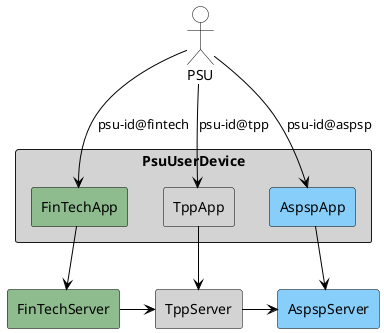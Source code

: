 @startuml

skinparam agent {
    BorderColor #Black
}
skinparam component {
    ArrowColor #Black
}
skinparam actor {
    BackgroundColor #White
    FontColor #Black
    BorderColor #Black
}

actor PSU

rectangle PsuUserDevice #LightGray {
    agent FinTechApp #DarkSeaGreen
    agent TppApp #LightGray
    agent AspspApp #LightSkyBlue
}

agent FinTechServer #DarkSeaGreen
agent TppServer #LightGray
agent AspspServer #LightSkyBlue

PSU --> FinTechApp : psu-id@fintech
PSU --> TppApp : psu-id@tpp
PSU --> AspspApp : psu-id@aspsp

FinTechApp --> FinTechServer
TppApp --> TppServer
AspspApp --> AspspServer

FinTechServer -> TppServer
TppServer -> AspspServer
@enduml